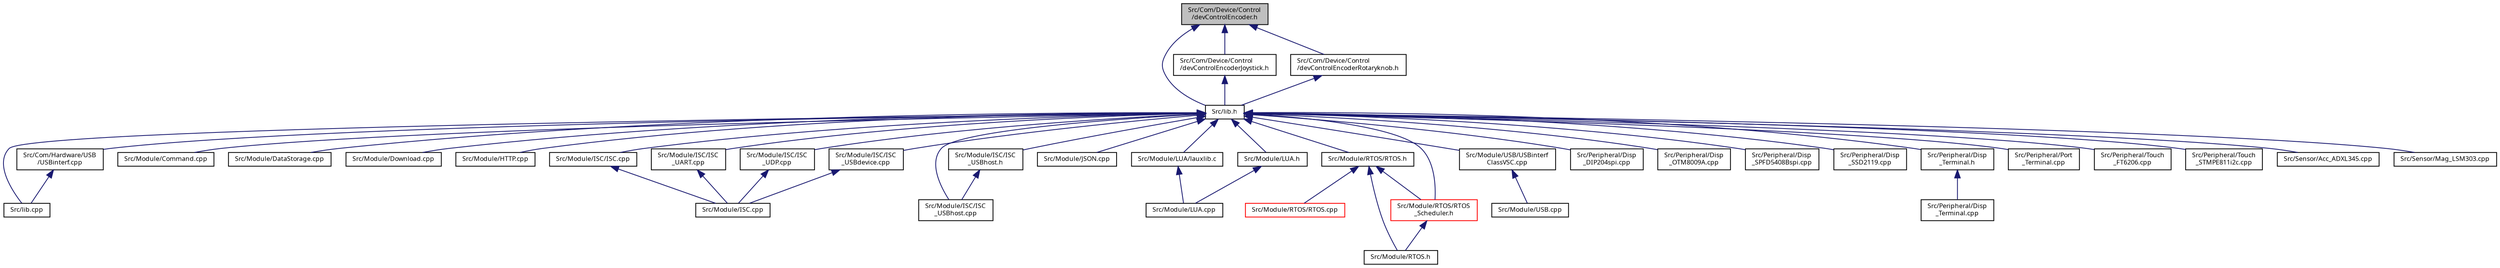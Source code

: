 digraph "Src/Com/Device/Control/devControlEncoder.h"
{
  edge [fontname="Sans",fontsize="8",labelfontname="Sans",labelfontsize="8"];
  node [fontname="Sans",fontsize="8",shape=record];
  Node1 [label="Src/Com/Device/Control\l/devControlEncoder.h",height=0.2,width=0.4,color="black", fillcolor="grey75", style="filled", fontcolor="black"];
  Node1 -> Node2 [dir="back",color="midnightblue",fontsize="8",style="solid",fontname="Sans"];
  Node2 [label="Src/lib.h",height=0.2,width=0.4,color="black", fillcolor="white", style="filled",URL="$lib_8h.html",tooltip="Library main include file. "];
  Node2 -> Node3 [dir="back",color="midnightblue",fontsize="8",style="solid",fontname="Sans"];
  Node3 [label="Src/lib.cpp",height=0.2,width=0.4,color="black", fillcolor="white", style="filled",URL="$lib_8cpp.html",tooltip="Summary of complete library code. "];
  Node2 -> Node4 [dir="back",color="midnightblue",fontsize="8",style="solid",fontname="Sans"];
  Node4 [label="Src/Com/Hardware/USB\l/USBinterf.cpp",height=0.2,width=0.4,color="black", fillcolor="white", style="filled",URL="$_u_s_binterf_8cpp.html"];
  Node4 -> Node3 [dir="back",color="midnightblue",fontsize="8",style="solid",fontname="Sans"];
  Node2 -> Node5 [dir="back",color="midnightblue",fontsize="8",style="solid",fontname="Sans"];
  Node5 [label="Src/Module/Command.cpp",height=0.2,width=0.4,color="black", fillcolor="white", style="filled",URL="$_command_8cpp.html"];
  Node2 -> Node6 [dir="back",color="midnightblue",fontsize="8",style="solid",fontname="Sans"];
  Node6 [label="Src/Module/DataStorage.cpp",height=0.2,width=0.4,color="black", fillcolor="white", style="filled",URL="$_data_storage_8cpp_source.html"];
  Node2 -> Node7 [dir="back",color="midnightblue",fontsize="8",style="solid",fontname="Sans"];
  Node7 [label="Src/Module/Download.cpp",height=0.2,width=0.4,color="black", fillcolor="white", style="filled",URL="$_download_8cpp.html"];
  Node2 -> Node8 [dir="back",color="midnightblue",fontsize="8",style="solid",fontname="Sans"];
  Node8 [label="Src/Module/HTTP.cpp",height=0.2,width=0.4,color="black", fillcolor="white", style="filled",URL="$_h_t_t_p_8cpp.html"];
  Node2 -> Node9 [dir="back",color="midnightblue",fontsize="8",style="solid",fontname="Sans"];
  Node9 [label="Src/Module/ISC/ISC.cpp",height=0.2,width=0.4,color="black", fillcolor="white", style="filled",URL="$_i_s_c_2_i_s_c_8cpp_source.html"];
  Node9 -> Node10 [dir="back",color="midnightblue",fontsize="8",style="solid",fontname="Sans"];
  Node10 [label="Src/Module/ISC.cpp",height=0.2,width=0.4,color="black", fillcolor="white", style="filled",URL="$_i_s_c_8cpp.html",tooltip="Summary of ISC classes (Inter system communication) "];
  Node2 -> Node11 [dir="back",color="midnightblue",fontsize="8",style="solid",fontname="Sans"];
  Node11 [label="Src/Module/ISC/ISC\l_UART.cpp",height=0.2,width=0.4,color="black", fillcolor="white", style="filled",URL="$_i_s_c___u_a_r_t_8cpp_source.html"];
  Node11 -> Node10 [dir="back",color="midnightblue",fontsize="8",style="solid",fontname="Sans"];
  Node2 -> Node12 [dir="back",color="midnightblue",fontsize="8",style="solid",fontname="Sans"];
  Node12 [label="Src/Module/ISC/ISC\l_UDP.cpp",height=0.2,width=0.4,color="black", fillcolor="white", style="filled",URL="$_i_s_c___u_d_p_8cpp_source.html"];
  Node12 -> Node10 [dir="back",color="midnightblue",fontsize="8",style="solid",fontname="Sans"];
  Node2 -> Node13 [dir="back",color="midnightblue",fontsize="8",style="solid",fontname="Sans"];
  Node13 [label="Src/Module/ISC/ISC\l_USBdevice.cpp",height=0.2,width=0.4,color="black", fillcolor="white", style="filled",URL="$_i_s_c___u_s_bdevice_8cpp_source.html"];
  Node13 -> Node10 [dir="back",color="midnightblue",fontsize="8",style="solid",fontname="Sans"];
  Node2 -> Node14 [dir="back",color="midnightblue",fontsize="8",style="solid",fontname="Sans"];
  Node14 [label="Src/Module/ISC/ISC\l_USBhost.cpp",height=0.2,width=0.4,color="black", fillcolor="white", style="filled",URL="$_i_s_c___u_s_bhost_8cpp.html"];
  Node2 -> Node15 [dir="back",color="midnightblue",fontsize="8",style="solid",fontname="Sans"];
  Node15 [label="Src/Module/ISC/ISC\l_USBhost.h",height=0.2,width=0.4,color="black", fillcolor="white", style="filled",URL="$_i_s_c___u_s_bhost_8h_source.html"];
  Node15 -> Node14 [dir="back",color="midnightblue",fontsize="8",style="solid",fontname="Sans"];
  Node2 -> Node16 [dir="back",color="midnightblue",fontsize="8",style="solid",fontname="Sans"];
  Node16 [label="Src/Module/JSON.cpp",height=0.2,width=0.4,color="black", fillcolor="white", style="filled",URL="$_j_s_o_n_8cpp_source.html"];
  Node2 -> Node17 [dir="back",color="midnightblue",fontsize="8",style="solid",fontname="Sans"];
  Node17 [label="Src/Module/LUA/lauxlib.c",height=0.2,width=0.4,color="black", fillcolor="white", style="filled",URL="$lauxlib_8c_source.html"];
  Node17 -> Node18 [dir="back",color="midnightblue",fontsize="8",style="solid",fontname="Sans"];
  Node18 [label="Src/Module/LUA.cpp",height=0.2,width=0.4,color="black", fillcolor="white", style="filled",URL="$_l_u_a_8cpp_source.html"];
  Node2 -> Node19 [dir="back",color="midnightblue",fontsize="8",style="solid",fontname="Sans"];
  Node19 [label="Src/Module/LUA.h",height=0.2,width=0.4,color="black", fillcolor="white", style="filled",URL="$lua_8h_source.html"];
  Node19 -> Node18 [dir="back",color="midnightblue",fontsize="8",style="solid",fontname="Sans"];
  Node2 -> Node20 [dir="back",color="midnightblue",fontsize="8",style="solid",fontname="Sans"];
  Node20 [label="Src/Module/RTOS/RTOS.h",height=0.2,width=0.4,color="black", fillcolor="white", style="filled",URL="$_r_t_o_s_2_r_t_o_s_8h.html"];
  Node20 -> Node21 [dir="back",color="midnightblue",fontsize="8",style="solid",fontname="Sans"];
  Node21 [label="Src/Module/RTOS/RTOS.cpp",height=0.2,width=0.4,color="red", fillcolor="white", style="filled",URL="$_r_t_o_s_2_r_t_o_s_8cpp.html"];
  Node20 -> Node22 [dir="back",color="midnightblue",fontsize="8",style="solid",fontname="Sans"];
  Node22 [label="Src/Module/RTOS/RTOS\l_Scheduler.h",height=0.2,width=0.4,color="red", fillcolor="white", style="filled",URL="$_r_t_o_s___scheduler_8h.html"];
  Node22 -> Node23 [dir="back",color="midnightblue",fontsize="8",style="solid",fontname="Sans"];
  Node23 [label="Src/Module/RTOS.h",height=0.2,width=0.4,color="black", fillcolor="white", style="filled",URL="$_r_t_o_s_8h.html",tooltip="Summary of RTOS classes. "];
  Node20 -> Node23 [dir="back",color="midnightblue",fontsize="8",style="solid",fontname="Sans"];
  Node2 -> Node22 [dir="back",color="midnightblue",fontsize="8",style="solid",fontname="Sans"];
  Node2 -> Node24 [dir="back",color="midnightblue",fontsize="8",style="solid",fontname="Sans"];
  Node24 [label="Src/Module/USB/USBinterf\lClassVSC.cpp",height=0.2,width=0.4,color="black", fillcolor="white", style="filled",URL="$_u_s_binterf_class_v_s_c_8cpp.html"];
  Node24 -> Node25 [dir="back",color="midnightblue",fontsize="8",style="solid",fontname="Sans"];
  Node25 [label="Src/Module/USB.cpp",height=0.2,width=0.4,color="black", fillcolor="white", style="filled",URL="$_u_s_b_8cpp.html",tooltip="Collection of USB related classes. "];
  Node2 -> Node26 [dir="back",color="midnightblue",fontsize="8",style="solid",fontname="Sans"];
  Node26 [label="Src/Peripheral/Disp\l_DIP204spi.cpp",height=0.2,width=0.4,color="black", fillcolor="white", style="filled",URL="$_disp___d_i_p204spi_8cpp.html"];
  Node2 -> Node27 [dir="back",color="midnightblue",fontsize="8",style="solid",fontname="Sans"];
  Node27 [label="Src/Peripheral/Disp\l_OTM8009A.cpp",height=0.2,width=0.4,color="black", fillcolor="white", style="filled",URL="$_disp___o_t_m8009_a_8cpp.html"];
  Node2 -> Node28 [dir="back",color="midnightblue",fontsize="8",style="solid",fontname="Sans"];
  Node28 [label="Src/Peripheral/Disp\l_SPFD5408Bspi.cpp",height=0.2,width=0.4,color="black", fillcolor="white", style="filled",URL="$_disp___s_p_f_d5408_bspi_8cpp.html"];
  Node2 -> Node29 [dir="back",color="midnightblue",fontsize="8",style="solid",fontname="Sans"];
  Node29 [label="Src/Peripheral/Disp\l_SSD2119.cpp",height=0.2,width=0.4,color="black", fillcolor="white", style="filled",URL="$_disp___s_s_d2119_8cpp.html"];
  Node2 -> Node30 [dir="back",color="midnightblue",fontsize="8",style="solid",fontname="Sans"];
  Node30 [label="Src/Peripheral/Disp\l_Terminal.h",height=0.2,width=0.4,color="black", fillcolor="white", style="filled",URL="$_disp___terminal_8h.html"];
  Node30 -> Node31 [dir="back",color="midnightblue",fontsize="8",style="solid",fontname="Sans"];
  Node31 [label="Src/Peripheral/Disp\l_Terminal.cpp",height=0.2,width=0.4,color="black", fillcolor="white", style="filled",URL="$_disp___terminal_8cpp.html"];
  Node2 -> Node32 [dir="back",color="midnightblue",fontsize="8",style="solid",fontname="Sans"];
  Node32 [label="Src/Peripheral/Port\l_Terminal.cpp",height=0.2,width=0.4,color="black", fillcolor="white", style="filled",URL="$_port___terminal_8cpp.html"];
  Node2 -> Node33 [dir="back",color="midnightblue",fontsize="8",style="solid",fontname="Sans"];
  Node33 [label="Src/Peripheral/Touch\l_FT6206.cpp",height=0.2,width=0.4,color="black", fillcolor="white", style="filled",URL="$_touch___f_t6206_8cpp.html"];
  Node2 -> Node34 [dir="back",color="midnightblue",fontsize="8",style="solid",fontname="Sans"];
  Node34 [label="Src/Peripheral/Touch\l_STMPE811i2c.cpp",height=0.2,width=0.4,color="black", fillcolor="white", style="filled",URL="$_touch___s_t_m_p_e811i2c_8cpp.html"];
  Node2 -> Node35 [dir="back",color="midnightblue",fontsize="8",style="solid",fontname="Sans"];
  Node35 [label="Src/Sensor/Acc_ADXL345.cpp",height=0.2,width=0.4,color="black", fillcolor="white", style="filled",URL="$_acc___a_d_x_l345_8cpp.html"];
  Node2 -> Node36 [dir="back",color="midnightblue",fontsize="8",style="solid",fontname="Sans"];
  Node36 [label="Src/Sensor/Mag_LSM303.cpp",height=0.2,width=0.4,color="black", fillcolor="white", style="filled",URL="$_mag___l_s_m303_8cpp.html"];
  Node1 -> Node37 [dir="back",color="midnightblue",fontsize="8",style="solid",fontname="Sans"];
  Node37 [label="Src/Com/Device/Control\l/devControlEncoderJoystick.h",height=0.2,width=0.4,color="black", fillcolor="white", style="filled",URL="$dev_control_encoder_joystick_8h.html"];
  Node37 -> Node2 [dir="back",color="midnightblue",fontsize="8",style="solid",fontname="Sans"];
  Node1 -> Node38 [dir="back",color="midnightblue",fontsize="8",style="solid",fontname="Sans"];
  Node38 [label="Src/Com/Device/Control\l/devControlEncoderRotaryknob.h",height=0.2,width=0.4,color="black", fillcolor="white", style="filled",URL="$dev_control_encoder_rotaryknob_8h.html"];
  Node38 -> Node2 [dir="back",color="midnightblue",fontsize="8",style="solid",fontname="Sans"];
}
